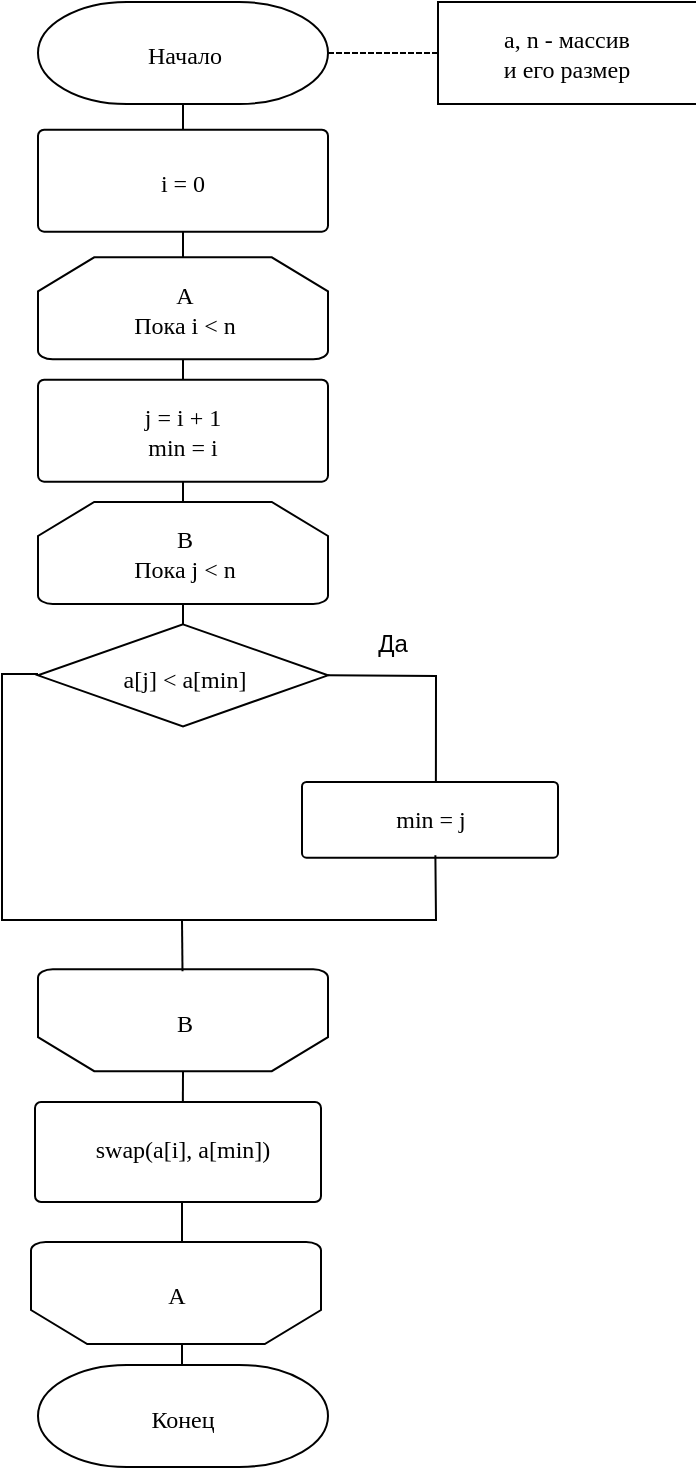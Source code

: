 <mxfile version="16.2.6" type="device"><diagram name="Page 2" id="0"><mxGraphModel dx="1185" dy="588" grid="1" gridSize="10" guides="1" tooltips="1" connect="1" arrows="1" fold="1" page="1" pageScale="1" pageWidth="827" pageHeight="1169" math="0" shadow="0"><root><mxCell id="0"/><mxCell id="1" parent="0"/><mxCell id="2" style="graphMlID=n0;gradientDirection=east;shape=mxgraph.flowchart.annotation_1;gradientColor=#b7c9e3;strokeColor=#000000;strokeWidth=1.0" parent="1" vertex="1"><mxGeometry x="658" y="90" width="129" height="51" as="geometry"/></mxCell><mxCell id="0.0.0" value="a, n - массив &lt;br&gt;и его размер" style="text;html=1;spacing=0;align=center;fontFamily=dialog;fontSize=12;fontStyle=0;=center;fontColor=#000000;verticalAlign=bottom" parent="2" vertex="1"><mxGeometry x="16.149" y="9.531" width="96.701" height="31.938" as="geometry"/></mxCell><mxCell id="3" style="graphMlID=n1;gradientDirection=east;shape=mxgraph.flowchart.terminator;strokeWidth=1.0" parent="1" vertex="1"><mxGeometry x="458" y="90" width="145" height="51" as="geometry"/></mxCell><mxCell id="0.1.0" value="Начало" style="text;html=1;spacing=0;align=center;fontFamily=dialog;fontSize=12;fontStyle=0;=center;verticalAlign=bottom" parent="3" vertex="1"><mxGeometry x="47.584" y="16.516" width="49.832" height="17.969" as="geometry"/></mxCell><mxCell id="4" style="graphMlID=n2;gradientDirection=east;shape=mxgraph.flowchart.loop_limit;strokeWidth=1.0" parent="1" vertex="1"><mxGeometry x="458" y="217.664" width="145" height="51" as="geometry"/></mxCell><mxCell id="0.2.0" value="A&lt;br/&gt;Пока i &amp;lt; n" style="text;html=1;spacing=0;align=center;fontFamily=dialog;fontSize=12;fontStyle=0;=center;verticalAlign=bottom" parent="4" vertex="1"><mxGeometry x="38.798" y="9.531" width="67.404" height="31.938" as="geometry"/></mxCell><mxCell id="5" style="graphMlID=n3;gradientDirection=east;shape=mxgraph.flowchart.loop_limit;flipV=1;strokeWidth=1.0" parent="1" vertex="1"><mxGeometry x="454.5" y="710.002" width="145" height="51" as="geometry"/></mxCell><mxCell id="0.3.0" value="A" style="text;html=1;spacing=0;align=center;fontFamily=dialog;fontSize=12;fontStyle=0;=center;verticalAlign=bottom" parent="5" vertex="1"><mxGeometry x="66.396" y="16.516" width="12.209" height="17.969" as="geometry"/></mxCell><mxCell id="6" style="graphMlID=n4;gradientDirection=east;shape=mxgraph.flowchart.loop_limit;strokeWidth=1.0" parent="1" vertex="1"><mxGeometry x="458" y="339.996" width="145" height="51" as="geometry"/></mxCell><mxCell id="0.4.0" value="B&lt;br/&gt;Пока j &amp;lt; n &lt;br/&gt;" style="text;html=1;spacing=0;align=center;fontFamily=dialog;fontSize=12;fontStyle=0;=center;verticalAlign=bottom" parent="6" vertex="1"><mxGeometry x="36.891" y="9.531" width="71.219" height="31.938" as="geometry"/></mxCell><mxCell id="7" style="graphMlID=n5;gradientDirection=east;shape=mxgraph.flowchart.loop_limit;flipV=1;strokeWidth=1.0" parent="1" vertex="1"><mxGeometry x="458" y="573.597" width="145" height="51" as="geometry"/></mxCell><mxCell id="0.5.0" value="B&lt;br/&gt;" style="text;html=1;spacing=0;align=center;fontFamily=dialog;fontSize=12;fontStyle=0;=center;verticalAlign=bottom" parent="7" vertex="1"><mxGeometry x="66.384" y="16.516" width="12.232" height="17.969" as="geometry"/></mxCell><mxCell id="8" style="graphMlID=n6;gradientDirection=east;shape=mxgraph.flowchart.process;strokeWidth=1.0" parent="1" vertex="1"><mxGeometry x="458" y="153.832" width="145" height="51" as="geometry"/></mxCell><mxCell id="0.6.0" value="i = 0" style="text;html=1;spacing=0;align=center;fontFamily=dialog;fontSize=12;fontStyle=0;=center;verticalAlign=bottom" parent="8" vertex="1"><mxGeometry x="54.152" y="16.516" width="36.695" height="17.969" as="geometry"/></mxCell><mxCell id="9" style="graphMlID=n7;gradientDirection=east;shape=mxgraph.flowchart.process;strokeWidth=1.0" parent="1" vertex="1"><mxGeometry x="458" y="278.83" width="145" height="51" as="geometry"/></mxCell><mxCell id="0.7.0" value="j = i + 1&lt;br&gt;min = i" style="text;html=1;spacing=0;align=center;fontFamily=dialog;fontSize=12;fontStyle=0;=center;verticalAlign=bottom" parent="9" vertex="1"><mxGeometry x="46.655" y="9.531" width="51.689" height="31.938" as="geometry"/></mxCell><mxCell id="10" style="graphMlID=n8;gradientDirection=east;shape=mxgraph.flowchart.terminator;strokeWidth=1.0" parent="1" vertex="1"><mxGeometry x="458.0" y="771.481" width="145" height="51" as="geometry"/></mxCell><mxCell id="0.8.0" value="Конец" style="text;html=1;spacing=0;align=center;fontFamily=dialog;fontSize=12;fontStyle=0;=center;verticalAlign=bottom" parent="10" vertex="1"><mxGeometry x="50.871" y="16.516" width="43.258" height="17.969" as="geometry"/></mxCell><mxCell id="13" style="graphMlID=n11;gradientDirection=east;shape=mxgraph.flowchart.decision;strokeWidth=1.0" parent="1" vertex="1"><mxGeometry x="458" y="401.162" width="145" height="51" as="geometry"/></mxCell><mxCell id="0.11.0" value="a[j] &amp;lt; a[min]" style="text;html=1;spacing=0;align=center;fontFamily=dialog;fontSize=12;fontStyle=0;=center;verticalAlign=bottom" parent="13" vertex="1"><mxGeometry x="22.093" y="16.516" width="100.814" height="17.969" as="geometry"/></mxCell><mxCell id="16" value="" style="graphMlID=e0;rounded=0;endArrow=none;dashed=1;dashPattern=3 1;strokeWidth=1.0;startArrow=none;startFill=1;endFill=1" parent="1" source="3" target="2" edge="1"><mxGeometry relative="1" as="geometry"/></mxCell><mxCell id="17" value="" style="graphMlID=e1;rounded=0;endArrow=none;strokeWidth=1.0;startArrow=none;startFill=1;endFill=1" parent="1" source="8" target="4" edge="1"><mxGeometry relative="1" as="geometry"/></mxCell><mxCell id="18" value="" style="graphMlID=e2;rounded=0;endArrow=none;strokeWidth=1.0;startArrow=none;startFill=1;endFill=1" parent="1" source="4" target="9" edge="1"><mxGeometry relative="1" as="geometry"/></mxCell><mxCell id="19" value="" style="graphMlID=e3;rounded=0;endArrow=none;strokeWidth=1.0;startArrow=none;startFill=1;endFill=1" parent="1" source="9" target="6" edge="1"><mxGeometry relative="1" as="geometry"/></mxCell><mxCell id="20" value="" style="graphMlID=e4;rounded=0;endArrow=none;strokeWidth=1.0;startArrow=none;startFill=1;endFill=1" parent="1" source="3" target="8" edge="1"><mxGeometry relative="1" as="geometry"/></mxCell><mxCell id="21" value="" style="graphMlID=e5;rounded=0;endArrow=none;strokeWidth=1.0;startArrow=none;startFill=1;endFill=1;exitX=0.5;exitY=0.985;entryX=0.5;entryY=0.015" parent="1" edge="1"><mxGeometry relative="1" as="geometry"><mxPoint x="530" y="761.002" as="sourcePoint"/><mxPoint x="530" y="771.481" as="targetPoint"/></mxGeometry></mxCell><mxCell id="24" value="" style="graphMlID=e8;rounded=0;endArrow=none;strokeWidth=1.0;startArrow=none;startFill=1;endFill=1" parent="1" source="6" target="13" edge="1"><mxGeometry relative="1" as="geometry"/></mxCell><mxCell id="27" value="" style="graphMlID=e11;rounded=0;endArrow=none;strokeWidth=1.0;startArrow=none;startFill=1;endFill=1" parent="1" edge="1"><mxGeometry relative="1" as="geometry"><mxPoint x="530" y="549" as="sourcePoint"/><mxPoint x="530.25" y="574.597" as="targetPoint"/></mxGeometry></mxCell><mxCell id="IUsBPt87DAsJ0AycfObB-29" style="graphMlID=n10;gradientDirection=east;shape=mxgraph.flowchart.process;strokeWidth=1.0" vertex="1" parent="1"><mxGeometry x="590" y="480" width="128" height="37.84" as="geometry"/></mxCell><mxCell id="IUsBPt87DAsJ0AycfObB-30" value="min = j" style="text;html=1;spacing=0;align=center;fontFamily=dialog;fontSize=12;fontStyle=0;=center;verticalAlign=bottom" vertex="1" parent="IUsBPt87DAsJ0AycfObB-29"><mxGeometry x="41.185" y="12.254" width="45.629" height="13.332" as="geometry"/></mxCell><mxCell id="IUsBPt87DAsJ0AycfObB-32" value="" style="graphMlID=e8;rounded=0;endArrow=none;strokeWidth=1.0;startArrow=none;startFill=1;endFill=1;entryX=0.523;entryY=0;entryDx=0;entryDy=0;entryPerimeter=0;exitX=1;exitY=0.5;exitDx=0;exitDy=0;exitPerimeter=0;" edge="1" parent="1" source="13" target="IUsBPt87DAsJ0AycfObB-29"><mxGeometry relative="1" as="geometry"><mxPoint x="540.5" y="400.996" as="sourcePoint"/><mxPoint x="540.5" y="411.162" as="targetPoint"/><Array as="points"><mxPoint x="657" y="427"/></Array></mxGeometry></mxCell><mxCell id="IUsBPt87DAsJ0AycfObB-34" value="Да" style="text;html=1;align=center;verticalAlign=middle;resizable=0;points=[];autosize=1;strokeColor=none;fillColor=none;" vertex="1" parent="1"><mxGeometry x="620" y="401.16" width="30" height="20" as="geometry"/></mxCell><mxCell id="IUsBPt87DAsJ0AycfObB-35" value="" style="graphMlID=e8;rounded=0;endArrow=none;strokeWidth=1.0;startArrow=none;startFill=1;endFill=1;" edge="1" parent="1"><mxGeometry relative="1" as="geometry"><mxPoint x="458" y="426" as="sourcePoint"/><mxPoint x="530" y="549" as="targetPoint"/><Array as="points"><mxPoint x="440" y="426"/><mxPoint x="440" y="549"/></Array></mxGeometry></mxCell><mxCell id="IUsBPt87DAsJ0AycfObB-36" value="" style="graphMlID=e8;rounded=0;endArrow=none;strokeWidth=1.0;startArrow=none;startFill=1;endFill=1;exitX=0.521;exitY=0.995;exitDx=0;exitDy=0;exitPerimeter=0;" edge="1" parent="1"><mxGeometry relative="1" as="geometry"><mxPoint x="656.688" y="516.651" as="sourcePoint"/><mxPoint x="530" y="549" as="targetPoint"/><Array as="points"><mxPoint x="657" y="549"/></Array></mxGeometry></mxCell><mxCell id="IUsBPt87DAsJ0AycfObB-37" style="graphMlID=n7;gradientDirection=east;shape=mxgraph.flowchart.process;strokeWidth=1.0" vertex="1" parent="1"><mxGeometry x="456.5" y="640" width="143" height="50" as="geometry"/></mxCell><mxCell id="IUsBPt87DAsJ0AycfObB-38" value="swap(a[i], a[min])" style="text;html=1;spacing=0;align=center;fontFamily=dialog;fontSize=12;fontStyle=0;=center;verticalAlign=bottom" vertex="1" parent="IUsBPt87DAsJ0AycfObB-37"><mxGeometry x="35.5" width="76.99" height="31.31" as="geometry"/></mxCell><mxCell id="IUsBPt87DAsJ0AycfObB-41" value="" style="endArrow=none;html=1;rounded=0;entryX=0.5;entryY=0;entryDx=0;entryDy=0;entryPerimeter=0;exitX=0.517;exitY=0;exitDx=0;exitDy=0;exitPerimeter=0;" edge="1" parent="1" source="IUsBPt87DAsJ0AycfObB-37" target="7"><mxGeometry width="50" height="50" relative="1" as="geometry"><mxPoint x="470" y="680" as="sourcePoint"/><mxPoint x="520" y="630" as="targetPoint"/></mxGeometry></mxCell><mxCell id="IUsBPt87DAsJ0AycfObB-46" value="" style="endArrow=none;html=1;rounded=0;entryX=0.5;entryY=1;entryDx=0;entryDy=0;entryPerimeter=0;" edge="1" parent="1"><mxGeometry width="50" height="50" relative="1" as="geometry"><mxPoint x="530" y="710" as="sourcePoint"/><mxPoint x="530" y="690" as="targetPoint"/></mxGeometry></mxCell></root></mxGraphModel></diagram></mxfile>